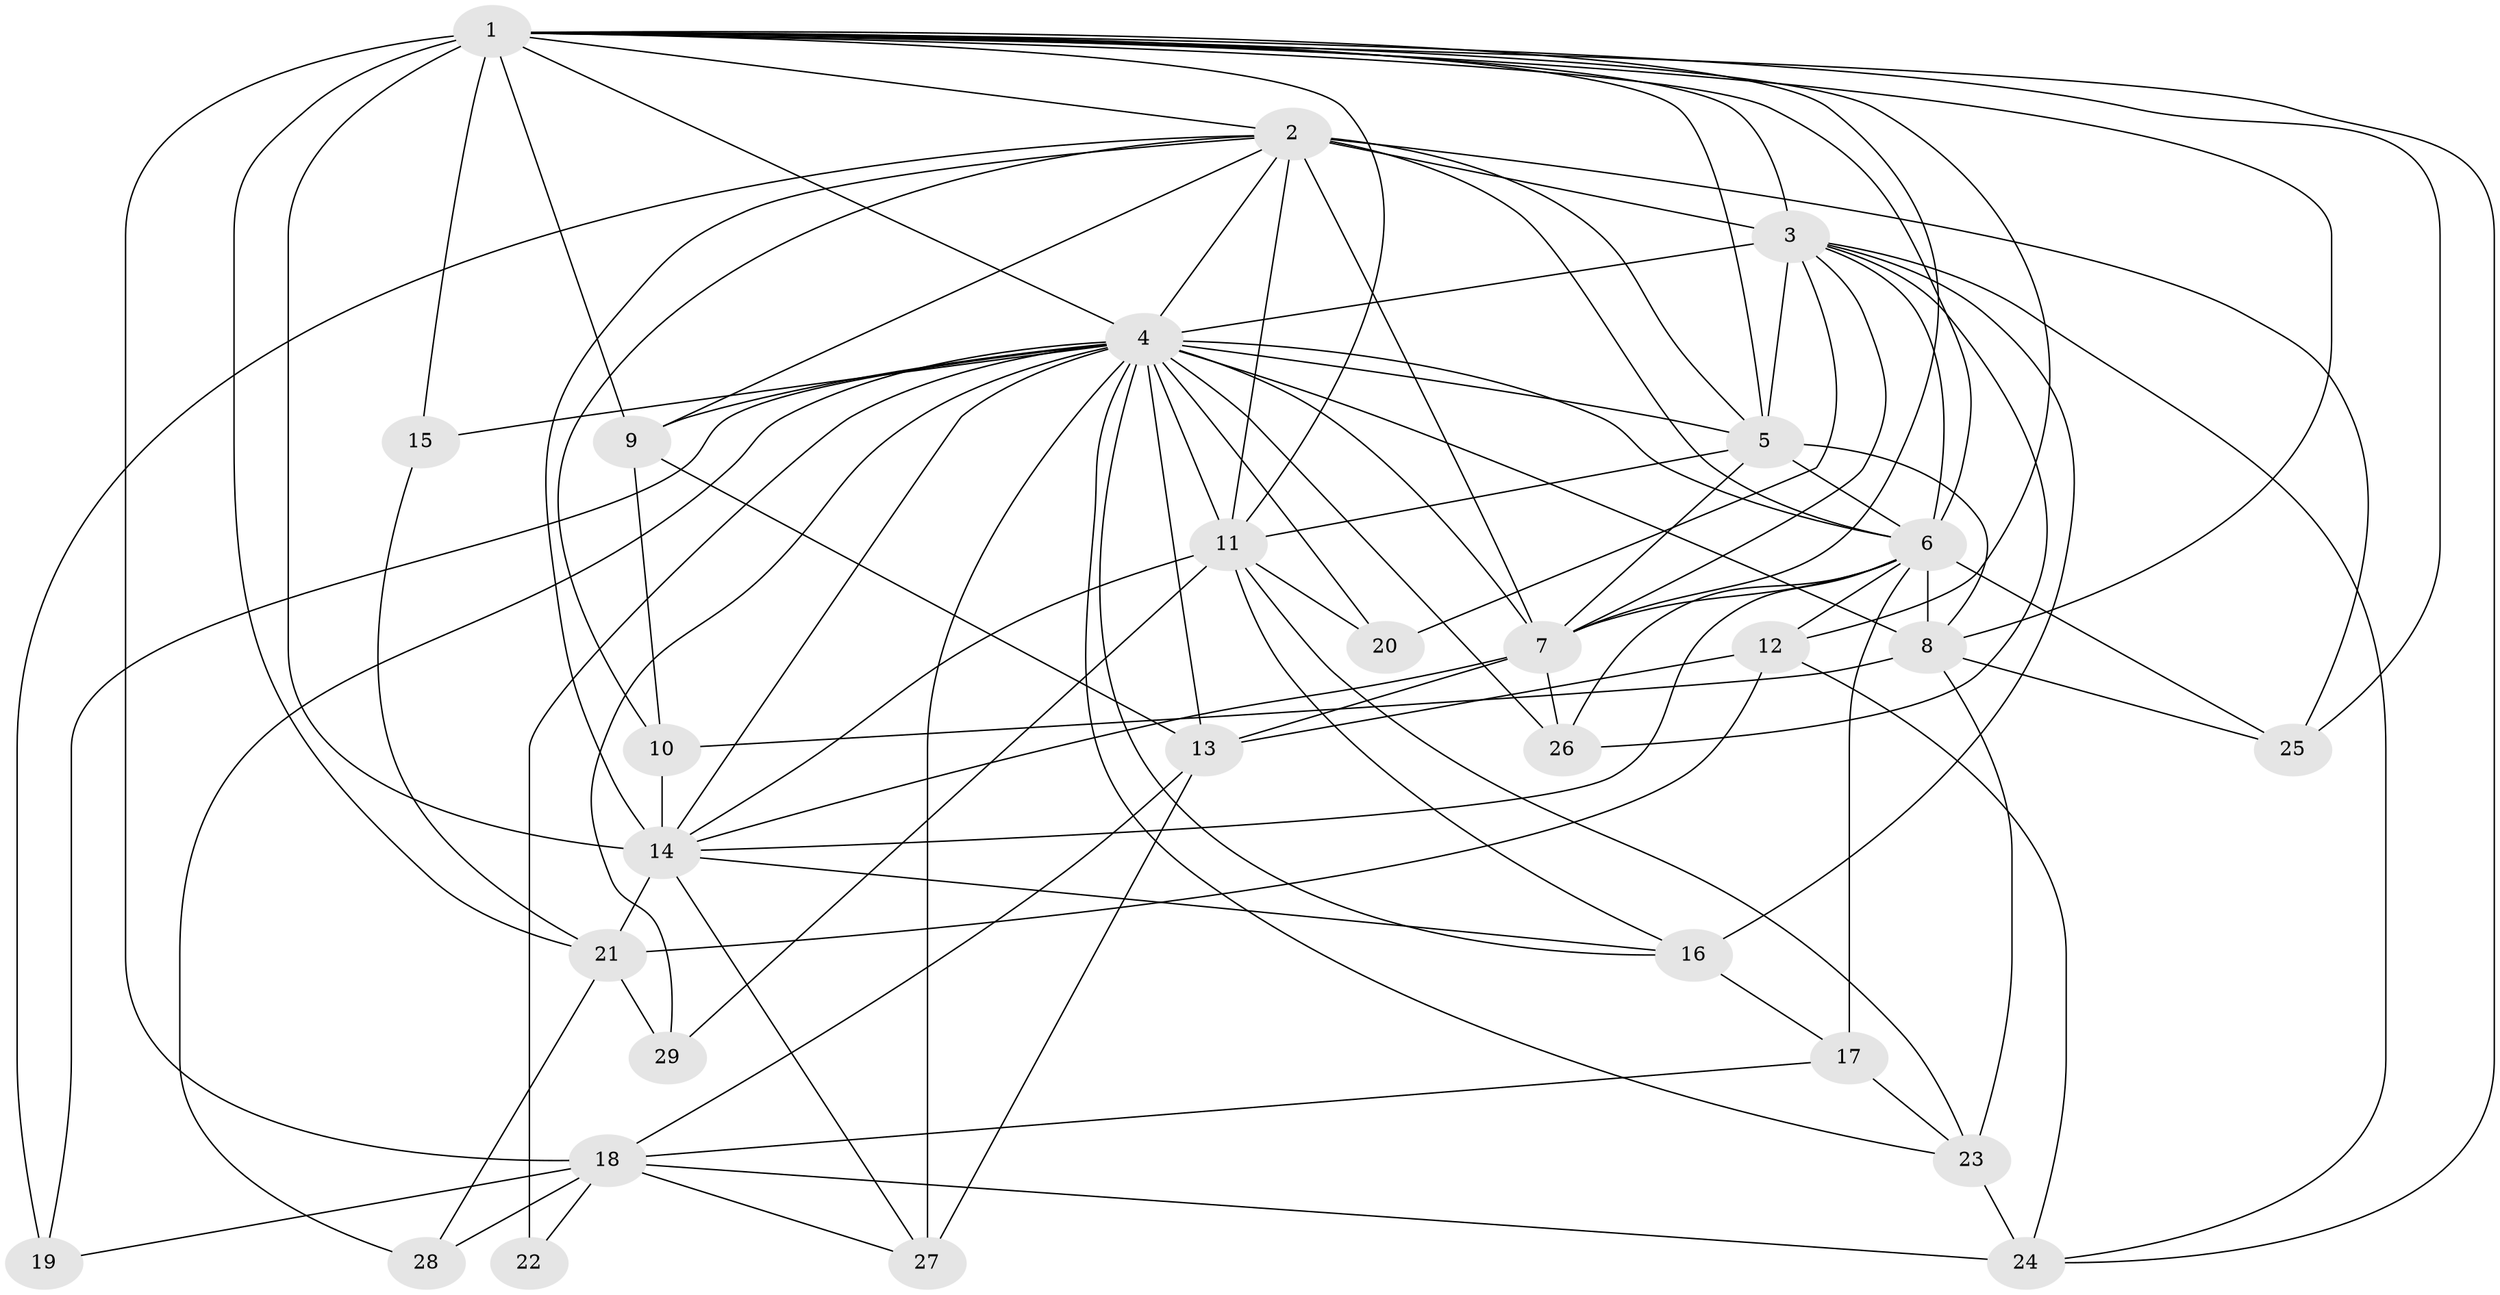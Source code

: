 // original degree distribution, {27: 0.01098901098901099, 20: 0.01098901098901099, 14: 0.02197802197802198, 24: 0.03296703296703297, 17: 0.01098901098901099, 15: 0.01098901098901099, 16: 0.01098901098901099, 2: 0.46153846153846156, 4: 0.06593406593406594, 3: 0.31868131868131866, 6: 0.01098901098901099, 5: 0.02197802197802198, 8: 0.01098901098901099}
// Generated by graph-tools (version 1.1) at 2025/49/03/04/25 22:49:22]
// undirected, 29 vertices, 98 edges
graph export_dot {
  node [color=gray90,style=filled];
  1;
  2;
  3;
  4;
  5;
  6;
  7;
  8;
  9;
  10;
  11;
  12;
  13;
  14;
  15;
  16;
  17;
  18;
  19;
  20;
  21;
  22;
  23;
  24;
  25;
  26;
  27;
  28;
  29;
  1 -- 2 [weight=2.0];
  1 -- 3 [weight=4.0];
  1 -- 4 [weight=4.0];
  1 -- 5 [weight=3.0];
  1 -- 6 [weight=2.0];
  1 -- 7 [weight=2.0];
  1 -- 8 [weight=1.0];
  1 -- 9 [weight=1.0];
  1 -- 11 [weight=1.0];
  1 -- 12 [weight=1.0];
  1 -- 14 [weight=14.0];
  1 -- 15 [weight=1.0];
  1 -- 18 [weight=4.0];
  1 -- 21 [weight=3.0];
  1 -- 24 [weight=1.0];
  1 -- 25 [weight=1.0];
  2 -- 3 [weight=3.0];
  2 -- 4 [weight=2.0];
  2 -- 5 [weight=1.0];
  2 -- 6 [weight=1.0];
  2 -- 7 [weight=2.0];
  2 -- 9 [weight=1.0];
  2 -- 10 [weight=2.0];
  2 -- 11 [weight=1.0];
  2 -- 14 [weight=1.0];
  2 -- 19 [weight=2.0];
  2 -- 25 [weight=2.0];
  3 -- 4 [weight=4.0];
  3 -- 5 [weight=3.0];
  3 -- 6 [weight=3.0];
  3 -- 7 [weight=2.0];
  3 -- 16 [weight=2.0];
  3 -- 20 [weight=1.0];
  3 -- 24 [weight=1.0];
  3 -- 26 [weight=1.0];
  4 -- 5 [weight=2.0];
  4 -- 6 [weight=2.0];
  4 -- 7 [weight=2.0];
  4 -- 8 [weight=1.0];
  4 -- 9 [weight=1.0];
  4 -- 11 [weight=1.0];
  4 -- 13 [weight=2.0];
  4 -- 14 [weight=1.0];
  4 -- 15 [weight=1.0];
  4 -- 16 [weight=1.0];
  4 -- 19 [weight=1.0];
  4 -- 20 [weight=2.0];
  4 -- 22 [weight=3.0];
  4 -- 23 [weight=1.0];
  4 -- 26 [weight=1.0];
  4 -- 27 [weight=2.0];
  4 -- 28 [weight=1.0];
  4 -- 29 [weight=1.0];
  5 -- 6 [weight=1.0];
  5 -- 7 [weight=1.0];
  5 -- 8 [weight=1.0];
  5 -- 11 [weight=5.0];
  6 -- 7 [weight=1.0];
  6 -- 8 [weight=5.0];
  6 -- 12 [weight=2.0];
  6 -- 14 [weight=1.0];
  6 -- 17 [weight=2.0];
  6 -- 25 [weight=2.0];
  6 -- 26 [weight=1.0];
  7 -- 13 [weight=4.0];
  7 -- 14 [weight=1.0];
  7 -- 26 [weight=1.0];
  8 -- 10 [weight=1.0];
  8 -- 23 [weight=1.0];
  8 -- 25 [weight=1.0];
  9 -- 10 [weight=1.0];
  9 -- 13 [weight=1.0];
  10 -- 14 [weight=1.0];
  11 -- 14 [weight=1.0];
  11 -- 16 [weight=1.0];
  11 -- 20 [weight=1.0];
  11 -- 23 [weight=1.0];
  11 -- 29 [weight=1.0];
  12 -- 13 [weight=1.0];
  12 -- 21 [weight=1.0];
  12 -- 24 [weight=1.0];
  13 -- 18 [weight=1.0];
  13 -- 27 [weight=1.0];
  14 -- 16 [weight=1.0];
  14 -- 21 [weight=1.0];
  14 -- 27 [weight=1.0];
  15 -- 21 [weight=1.0];
  16 -- 17 [weight=1.0];
  17 -- 18 [weight=1.0];
  17 -- 23 [weight=1.0];
  18 -- 19 [weight=1.0];
  18 -- 22 [weight=1.0];
  18 -- 24 [weight=1.0];
  18 -- 27 [weight=1.0];
  18 -- 28 [weight=1.0];
  21 -- 28 [weight=1.0];
  21 -- 29 [weight=2.0];
  23 -- 24 [weight=2.0];
}
